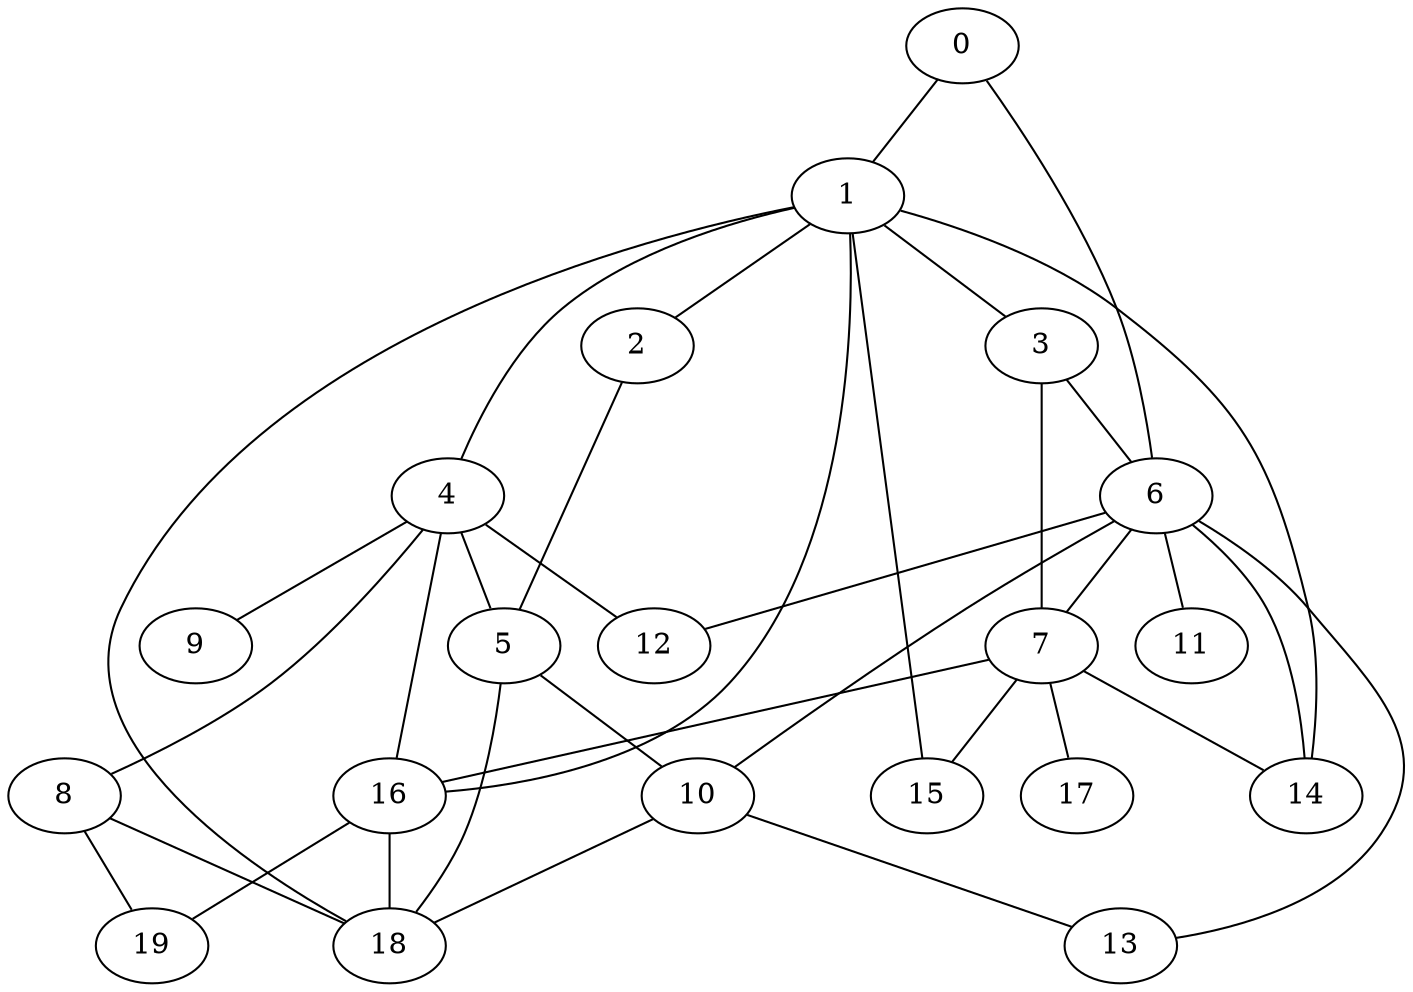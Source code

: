 
graph graphname {
    0 -- 1
0 -- 6
1 -- 2
1 -- 3
1 -- 4
1 -- 16
1 -- 14
1 -- 18
1 -- 15
2 -- 5
3 -- 6
3 -- 7
4 -- 8
4 -- 9
4 -- 5
4 -- 12
4 -- 16
5 -- 10
5 -- 18
6 -- 11
6 -- 10
6 -- 12
6 -- 13
6 -- 7
6 -- 14
7 -- 16
7 -- 17
7 -- 14
7 -- 15
8 -- 18
8 -- 19
10 -- 18
10 -- 13
16 -- 18
16 -- 19

}
